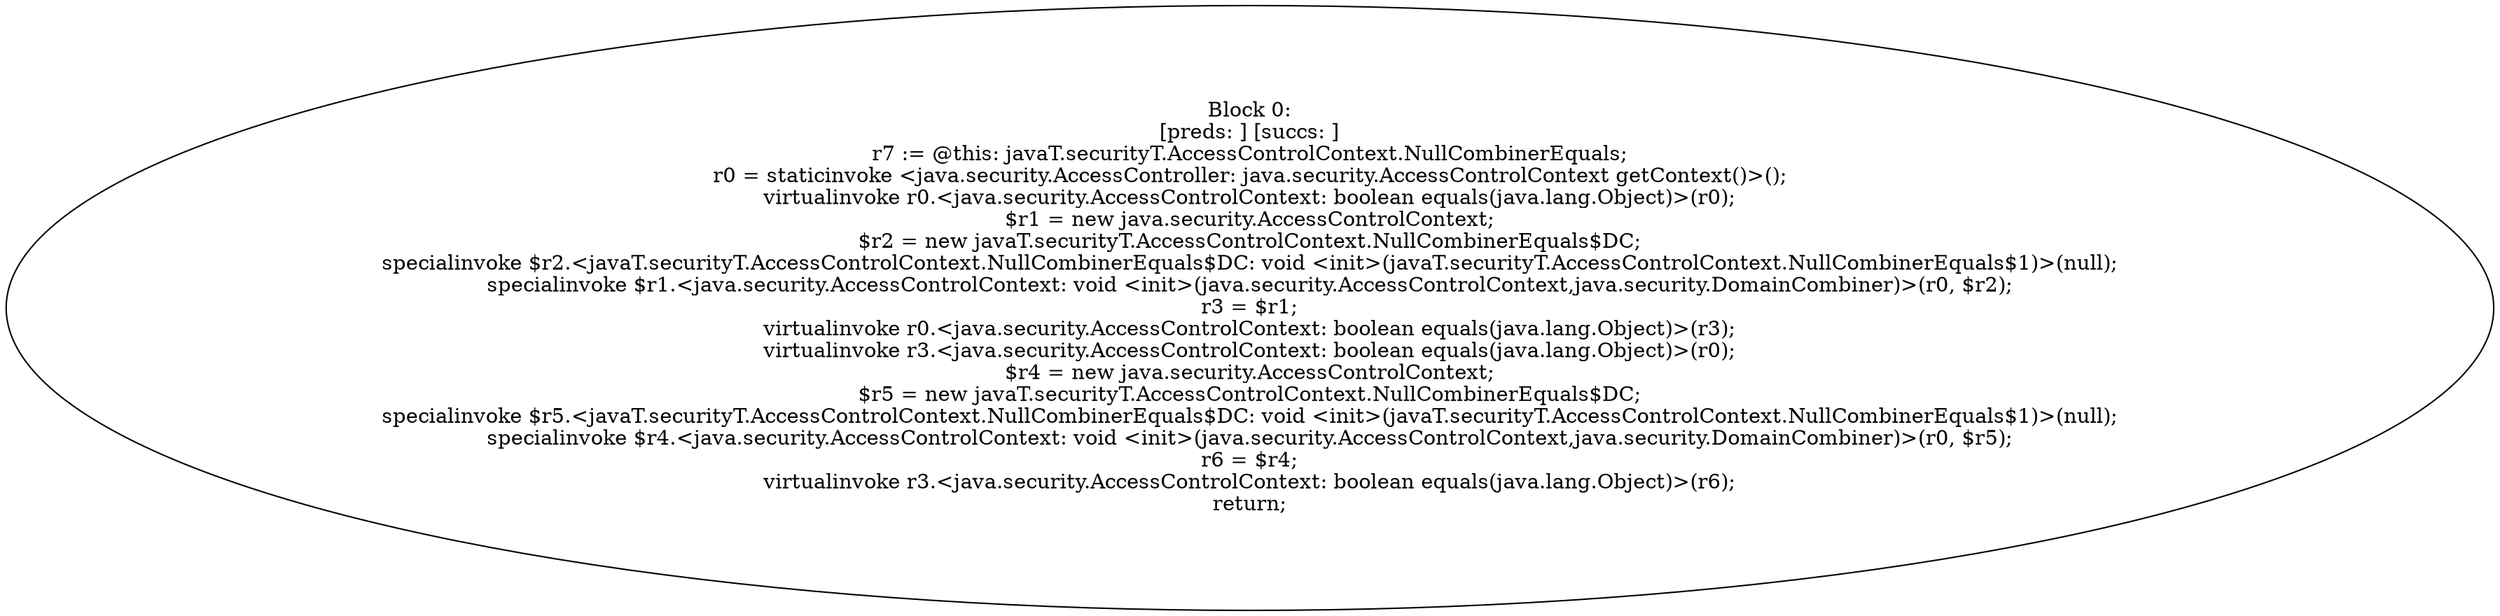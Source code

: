 digraph "unitGraph" {
    "Block 0:
[preds: ] [succs: ]
r7 := @this: javaT.securityT.AccessControlContext.NullCombinerEquals;
r0 = staticinvoke <java.security.AccessController: java.security.AccessControlContext getContext()>();
virtualinvoke r0.<java.security.AccessControlContext: boolean equals(java.lang.Object)>(r0);
$r1 = new java.security.AccessControlContext;
$r2 = new javaT.securityT.AccessControlContext.NullCombinerEquals$DC;
specialinvoke $r2.<javaT.securityT.AccessControlContext.NullCombinerEquals$DC: void <init>(javaT.securityT.AccessControlContext.NullCombinerEquals$1)>(null);
specialinvoke $r1.<java.security.AccessControlContext: void <init>(java.security.AccessControlContext,java.security.DomainCombiner)>(r0, $r2);
r3 = $r1;
virtualinvoke r0.<java.security.AccessControlContext: boolean equals(java.lang.Object)>(r3);
virtualinvoke r3.<java.security.AccessControlContext: boolean equals(java.lang.Object)>(r0);
$r4 = new java.security.AccessControlContext;
$r5 = new javaT.securityT.AccessControlContext.NullCombinerEquals$DC;
specialinvoke $r5.<javaT.securityT.AccessControlContext.NullCombinerEquals$DC: void <init>(javaT.securityT.AccessControlContext.NullCombinerEquals$1)>(null);
specialinvoke $r4.<java.security.AccessControlContext: void <init>(java.security.AccessControlContext,java.security.DomainCombiner)>(r0, $r5);
r6 = $r4;
virtualinvoke r3.<java.security.AccessControlContext: boolean equals(java.lang.Object)>(r6);
return;
"
}

